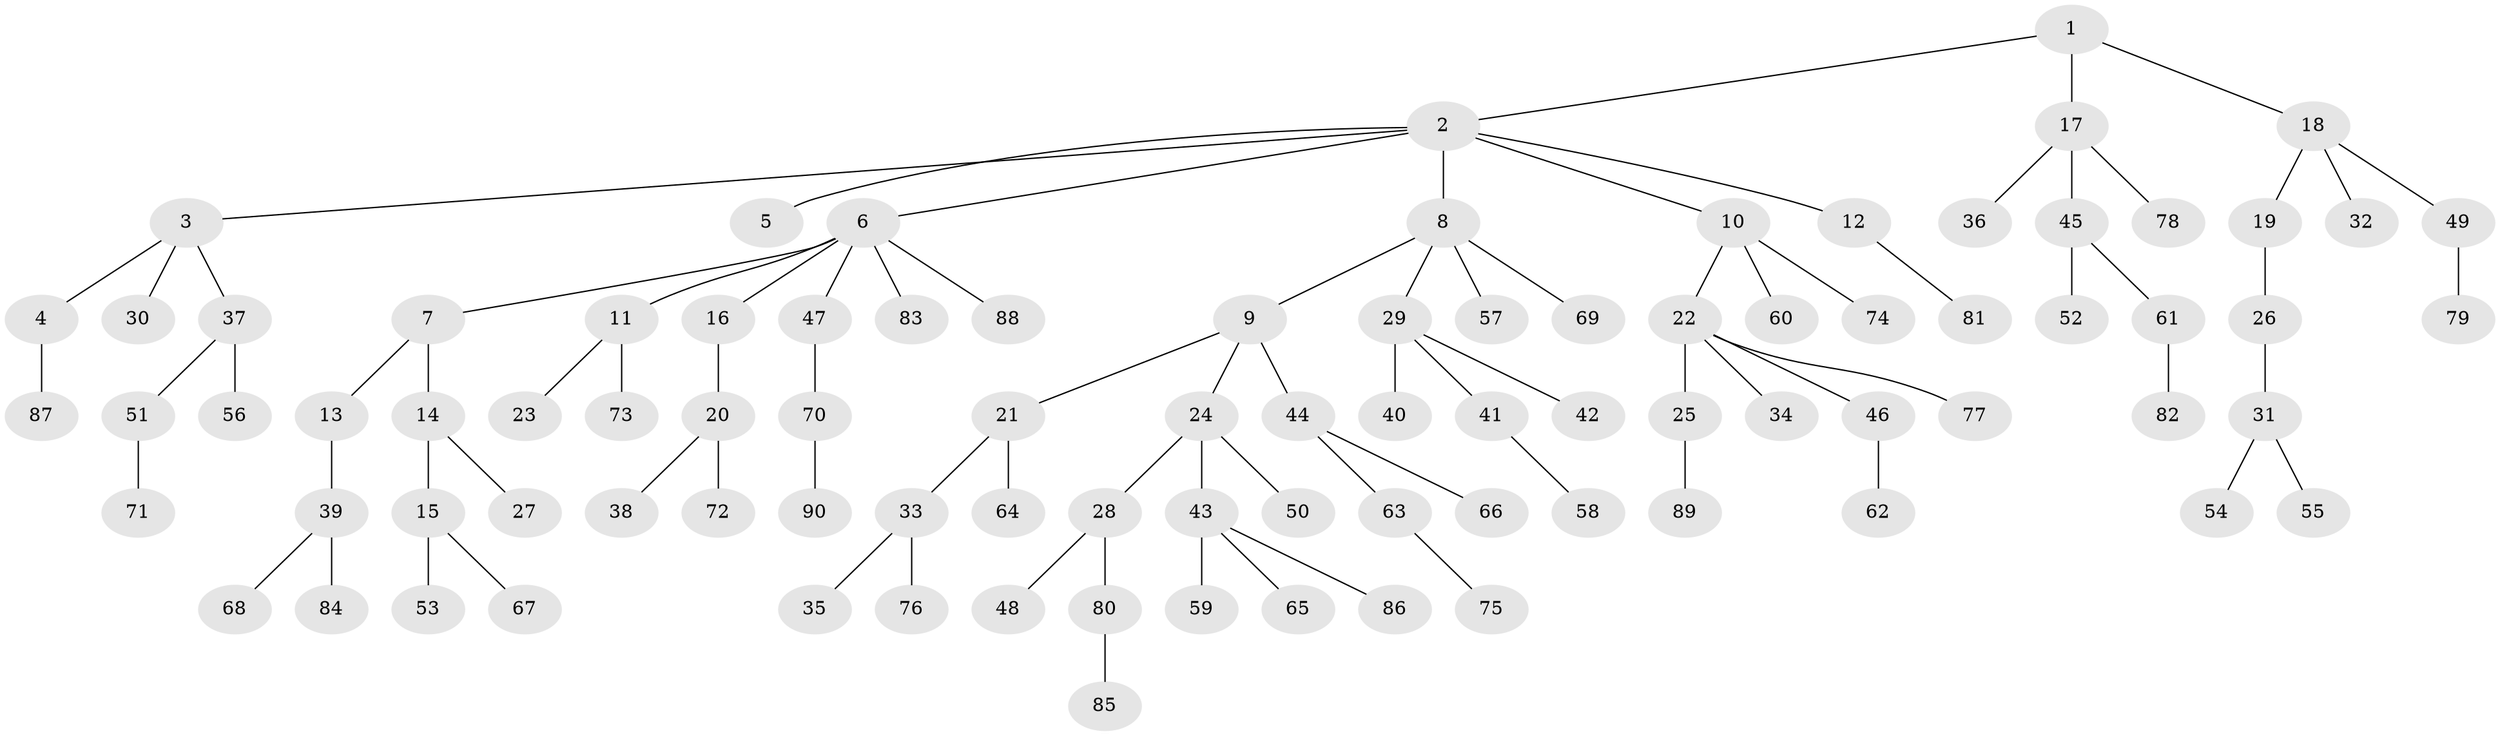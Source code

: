// Generated by graph-tools (version 1.1) at 2025/11/02/27/25 16:11:28]
// undirected, 90 vertices, 89 edges
graph export_dot {
graph [start="1"]
  node [color=gray90,style=filled];
  1;
  2;
  3;
  4;
  5;
  6;
  7;
  8;
  9;
  10;
  11;
  12;
  13;
  14;
  15;
  16;
  17;
  18;
  19;
  20;
  21;
  22;
  23;
  24;
  25;
  26;
  27;
  28;
  29;
  30;
  31;
  32;
  33;
  34;
  35;
  36;
  37;
  38;
  39;
  40;
  41;
  42;
  43;
  44;
  45;
  46;
  47;
  48;
  49;
  50;
  51;
  52;
  53;
  54;
  55;
  56;
  57;
  58;
  59;
  60;
  61;
  62;
  63;
  64;
  65;
  66;
  67;
  68;
  69;
  70;
  71;
  72;
  73;
  74;
  75;
  76;
  77;
  78;
  79;
  80;
  81;
  82;
  83;
  84;
  85;
  86;
  87;
  88;
  89;
  90;
  1 -- 2;
  1 -- 17;
  1 -- 18;
  2 -- 3;
  2 -- 5;
  2 -- 6;
  2 -- 8;
  2 -- 10;
  2 -- 12;
  3 -- 4;
  3 -- 30;
  3 -- 37;
  4 -- 87;
  6 -- 7;
  6 -- 11;
  6 -- 16;
  6 -- 47;
  6 -- 83;
  6 -- 88;
  7 -- 13;
  7 -- 14;
  8 -- 9;
  8 -- 29;
  8 -- 57;
  8 -- 69;
  9 -- 21;
  9 -- 24;
  9 -- 44;
  10 -- 22;
  10 -- 60;
  10 -- 74;
  11 -- 23;
  11 -- 73;
  12 -- 81;
  13 -- 39;
  14 -- 15;
  14 -- 27;
  15 -- 53;
  15 -- 67;
  16 -- 20;
  17 -- 36;
  17 -- 45;
  17 -- 78;
  18 -- 19;
  18 -- 32;
  18 -- 49;
  19 -- 26;
  20 -- 38;
  20 -- 72;
  21 -- 33;
  21 -- 64;
  22 -- 25;
  22 -- 34;
  22 -- 46;
  22 -- 77;
  24 -- 28;
  24 -- 43;
  24 -- 50;
  25 -- 89;
  26 -- 31;
  28 -- 48;
  28 -- 80;
  29 -- 40;
  29 -- 41;
  29 -- 42;
  31 -- 54;
  31 -- 55;
  33 -- 35;
  33 -- 76;
  37 -- 51;
  37 -- 56;
  39 -- 68;
  39 -- 84;
  41 -- 58;
  43 -- 59;
  43 -- 65;
  43 -- 86;
  44 -- 63;
  44 -- 66;
  45 -- 52;
  45 -- 61;
  46 -- 62;
  47 -- 70;
  49 -- 79;
  51 -- 71;
  61 -- 82;
  63 -- 75;
  70 -- 90;
  80 -- 85;
}

